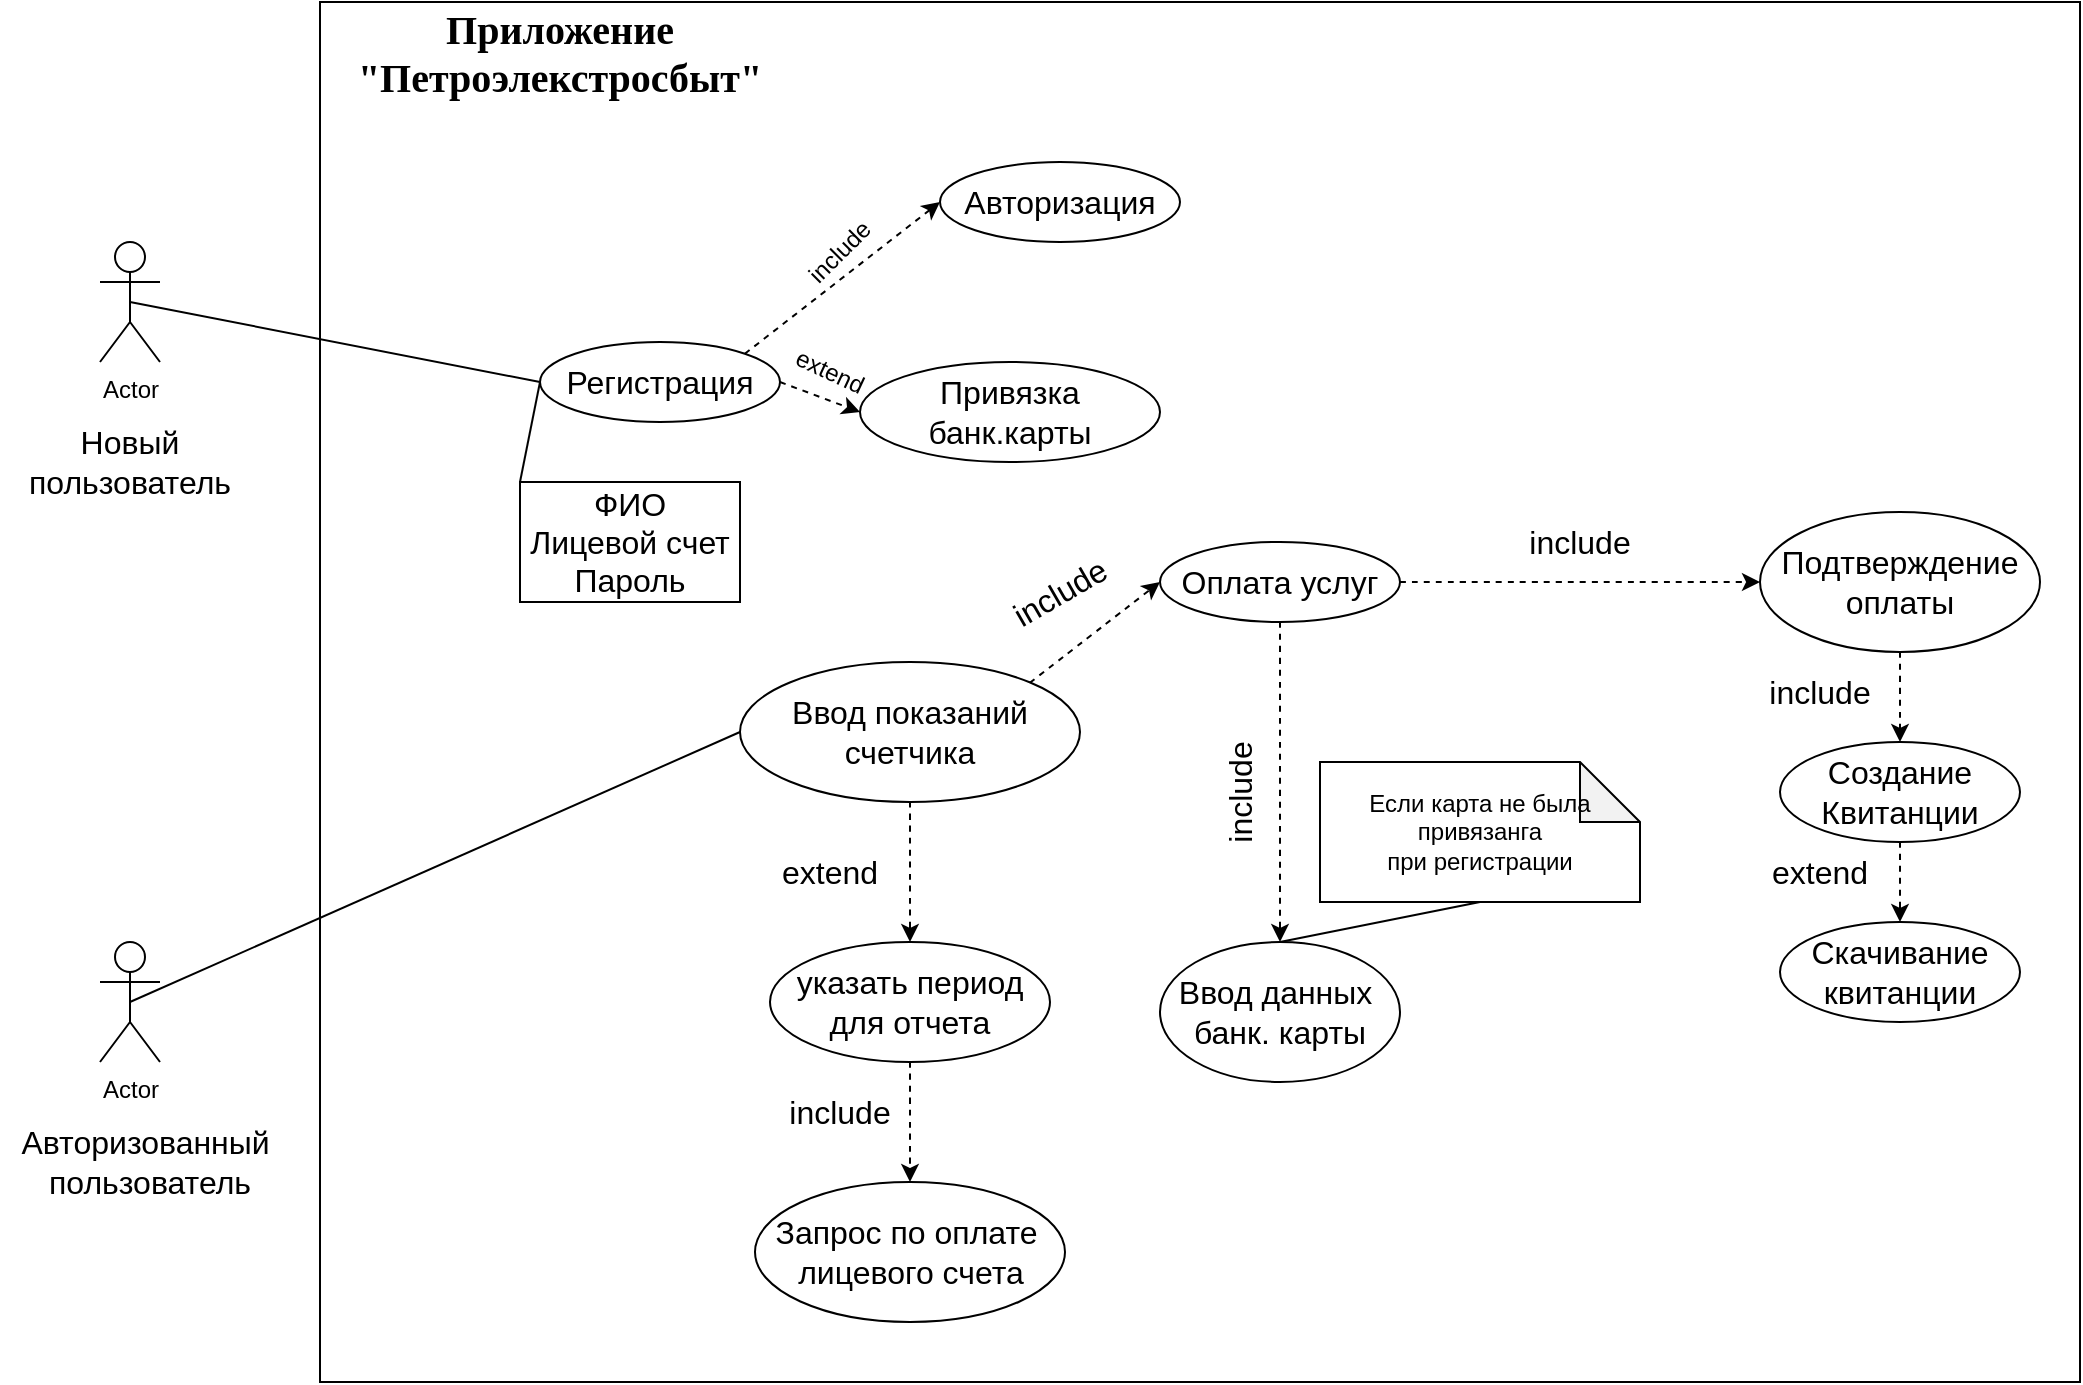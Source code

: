 <mxfile>
    <diagram id="qE55evyGQ_RHnYP9zdxh" name="Страница 1">
        <mxGraphModel dx="1049" dy="836" grid="1" gridSize="10" guides="1" tooltips="1" connect="1" arrows="1" fold="1" page="1" pageScale="1" pageWidth="1169" pageHeight="827" background="none" math="0" shadow="0">
            <root>
                <mxCell id="0"/>
                <mxCell id="1" parent="0"/>
                <mxCell id="mx6zC1J6zyPSWWnlc8Ze-1" value="Actor" style="shape=umlActor;verticalLabelPosition=bottom;verticalAlign=top;html=1;outlineConnect=0;rounded=0;" parent="1" vertex="1">
                    <mxGeometry x="60" y="180" width="30" height="60" as="geometry"/>
                </mxCell>
                <mxCell id="mx6zC1J6zyPSWWnlc8Ze-3" value="" style="rounded=0;whiteSpace=wrap;html=1;" parent="1" vertex="1">
                    <mxGeometry x="170" y="60" width="880" height="690" as="geometry"/>
                </mxCell>
                <mxCell id="mx6zC1J6zyPSWWnlc8Ze-4" value="Приложение &quot;Петроэлекстросбыт&quot;" style="text;html=1;strokeColor=none;fillColor=none;align=center;verticalAlign=middle;whiteSpace=wrap;rounded=0;hachureGap=4;fontFamily=Times New Roman;fontSize=20;fontStyle=1;" parent="1" vertex="1">
                    <mxGeometry x="180" y="60" width="220" height="50" as="geometry"/>
                </mxCell>
                <mxCell id="mx6zC1J6zyPSWWnlc8Ze-5" value="Регистрация" style="ellipse;whiteSpace=wrap;html=1;fontSize=16;" parent="1" vertex="1">
                    <mxGeometry x="280" y="230" width="120" height="40" as="geometry"/>
                </mxCell>
                <mxCell id="mx6zC1J6zyPSWWnlc8Ze-7" value="ФИО&lt;br&gt;Лицевой счет&lt;br&gt;Пароль" style="rounded=0;whiteSpace=wrap;html=1;fontSize=16;" parent="1" vertex="1">
                    <mxGeometry x="270" y="300" width="110" height="60" as="geometry"/>
                </mxCell>
                <mxCell id="mx6zC1J6zyPSWWnlc8Ze-8" value="" style="endArrow=none;html=1;rounded=0;fontSize=12;curved=1;exitX=0.5;exitY=0.5;exitDx=0;exitDy=0;exitPerimeter=0;entryX=0;entryY=0.5;entryDx=0;entryDy=0;" parent="1" source="mx6zC1J6zyPSWWnlc8Ze-1" target="mx6zC1J6zyPSWWnlc8Ze-5" edge="1">
                    <mxGeometry width="50" height="50" relative="1" as="geometry">
                        <mxPoint x="140" y="439" as="sourcePoint"/>
                        <mxPoint x="190" y="389" as="targetPoint"/>
                    </mxGeometry>
                </mxCell>
                <mxCell id="mx6zC1J6zyPSWWnlc8Ze-9" value="Actor" style="shape=umlActor;verticalLabelPosition=bottom;verticalAlign=top;html=1;outlineConnect=0;rounded=0;" parent="1" vertex="1">
                    <mxGeometry x="60" y="530" width="30" height="60" as="geometry"/>
                </mxCell>
                <mxCell id="mx6zC1J6zyPSWWnlc8Ze-11" value="" style="endArrow=none;html=1;rounded=0;fontSize=12;curved=1;exitX=0;exitY=0;exitDx=0;exitDy=0;entryX=0;entryY=0.5;entryDx=0;entryDy=0;" parent="1" source="mx6zC1J6zyPSWWnlc8Ze-7" target="mx6zC1J6zyPSWWnlc8Ze-5" edge="1">
                    <mxGeometry width="50" height="50" relative="1" as="geometry">
                        <mxPoint x="235" y="320" as="sourcePoint"/>
                        <mxPoint x="270" y="250" as="targetPoint"/>
                    </mxGeometry>
                </mxCell>
                <mxCell id="mx6zC1J6zyPSWWnlc8Ze-12" value="Авторизация" style="ellipse;whiteSpace=wrap;html=1;fontSize=16;" parent="1" vertex="1">
                    <mxGeometry x="480" y="140" width="120" height="40" as="geometry"/>
                </mxCell>
                <mxCell id="mx6zC1J6zyPSWWnlc8Ze-14" value="Новый&lt;br&gt;пользователь" style="text;html=1;strokeColor=none;fillColor=none;align=center;verticalAlign=middle;whiteSpace=wrap;rounded=0;fontSize=16;" parent="1" vertex="1">
                    <mxGeometry x="15" y="270" width="120" height="40" as="geometry"/>
                </mxCell>
                <mxCell id="mx6zC1J6zyPSWWnlc8Ze-15" value="Авторизованный&amp;nbsp;&lt;br&gt;пользователь" style="text;html=1;strokeColor=none;fillColor=none;align=center;verticalAlign=middle;whiteSpace=wrap;rounded=0;fontSize=16;" parent="1" vertex="1">
                    <mxGeometry x="10" y="620" width="150" height="40" as="geometry"/>
                </mxCell>
                <mxCell id="mx6zC1J6zyPSWWnlc8Ze-17" value="Ввод показаний счетчика" style="ellipse;whiteSpace=wrap;html=1;fontSize=16;" parent="1" vertex="1">
                    <mxGeometry x="380" y="390" width="170" height="70" as="geometry"/>
                </mxCell>
                <mxCell id="mx6zC1J6zyPSWWnlc8Ze-18" value="" style="endArrow=none;html=1;rounded=0;fontSize=12;curved=1;exitX=0.5;exitY=0.5;exitDx=0;exitDy=0;exitPerimeter=0;entryX=0;entryY=0.5;entryDx=0;entryDy=0;" parent="1" source="mx6zC1J6zyPSWWnlc8Ze-9" target="mx6zC1J6zyPSWWnlc8Ze-17" edge="1">
                    <mxGeometry width="50" height="50" relative="1" as="geometry">
                        <mxPoint x="500" y="440" as="sourcePoint"/>
                        <mxPoint x="550" y="390" as="targetPoint"/>
                    </mxGeometry>
                </mxCell>
                <mxCell id="mx6zC1J6zyPSWWnlc8Ze-19" value="Привязка банк.карты" style="ellipse;whiteSpace=wrap;html=1;fontSize=16;" parent="1" vertex="1">
                    <mxGeometry x="440" y="240" width="150" height="50" as="geometry"/>
                </mxCell>
                <mxCell id="mx6zC1J6zyPSWWnlc8Ze-26" value="" style="endArrow=classic;html=1;rounded=0;dashed=1;fontSize=12;curved=1;exitX=0.5;exitY=1;exitDx=0;exitDy=0;entryX=0.5;entryY=0;entryDx=0;entryDy=0;" parent="1" source="mx6zC1J6zyPSWWnlc8Ze-17" target="mx6zC1J6zyPSWWnlc8Ze-27" edge="1">
                    <mxGeometry width="50" height="50" relative="1" as="geometry">
                        <mxPoint x="500" y="430" as="sourcePoint"/>
                        <mxPoint x="550" y="380" as="targetPoint"/>
                    </mxGeometry>
                </mxCell>
                <mxCell id="mx6zC1J6zyPSWWnlc8Ze-27" value="указать период&lt;br&gt;для отчета" style="ellipse;whiteSpace=wrap;html=1;fontSize=16;" parent="1" vertex="1">
                    <mxGeometry x="395" y="530" width="140" height="60" as="geometry"/>
                </mxCell>
                <mxCell id="mx6zC1J6zyPSWWnlc8Ze-28" value="extend" style="text;html=1;strokeColor=none;fillColor=none;align=center;verticalAlign=middle;whiteSpace=wrap;rounded=0;fontSize=16;rotation=0;" parent="1" vertex="1">
                    <mxGeometry x="395" y="480" width="60" height="30" as="geometry"/>
                </mxCell>
                <mxCell id="mx6zC1J6zyPSWWnlc8Ze-29" value="Запрос по оплате&amp;nbsp;&lt;br&gt;лицевого счета" style="ellipse;whiteSpace=wrap;html=1;fontSize=16;" parent="1" vertex="1">
                    <mxGeometry x="387.5" y="650" width="155" height="70" as="geometry"/>
                </mxCell>
                <mxCell id="mx6zC1J6zyPSWWnlc8Ze-30" value="" style="endArrow=classic;html=1;rounded=0;dashed=1;fontSize=12;curved=1;exitX=0.5;exitY=1;exitDx=0;exitDy=0;entryX=0.5;entryY=0;entryDx=0;entryDy=0;" parent="1" source="mx6zC1J6zyPSWWnlc8Ze-27" target="mx6zC1J6zyPSWWnlc8Ze-29" edge="1">
                    <mxGeometry width="50" height="50" relative="1" as="geometry">
                        <mxPoint x="475" y="470" as="sourcePoint"/>
                        <mxPoint x="475" y="540" as="targetPoint"/>
                    </mxGeometry>
                </mxCell>
                <mxCell id="mx6zC1J6zyPSWWnlc8Ze-31" value="include" style="text;html=1;strokeColor=none;fillColor=none;align=center;verticalAlign=middle;whiteSpace=wrap;rounded=0;fontSize=16;rotation=0;" parent="1" vertex="1">
                    <mxGeometry x="400" y="600" width="60" height="30" as="geometry"/>
                </mxCell>
                <mxCell id="mx6zC1J6zyPSWWnlc8Ze-32" value="Оплата услуг" style="ellipse;whiteSpace=wrap;html=1;fontSize=16;" parent="1" vertex="1">
                    <mxGeometry x="590" y="330" width="120" height="40" as="geometry"/>
                </mxCell>
                <mxCell id="mx6zC1J6zyPSWWnlc8Ze-33" value="" style="endArrow=classic;html=1;rounded=0;dashed=1;fontSize=12;curved=1;exitX=1;exitY=0;exitDx=0;exitDy=0;entryX=0;entryY=0.5;entryDx=0;entryDy=0;" parent="1" source="mx6zC1J6zyPSWWnlc8Ze-17" target="mx6zC1J6zyPSWWnlc8Ze-32" edge="1">
                    <mxGeometry width="50" height="50" relative="1" as="geometry">
                        <mxPoint x="500" y="420" as="sourcePoint"/>
                        <mxPoint x="550" y="370" as="targetPoint"/>
                    </mxGeometry>
                </mxCell>
                <mxCell id="mx6zC1J6zyPSWWnlc8Ze-34" value="include" style="text;html=1;strokeColor=none;fillColor=none;align=center;verticalAlign=middle;whiteSpace=wrap;rounded=0;fontSize=16;rotation=-30;" parent="1" vertex="1">
                    <mxGeometry x="510" y="340" width="60" height="30" as="geometry"/>
                </mxCell>
                <mxCell id="mx6zC1J6zyPSWWnlc8Ze-35" value="Ввод данных&amp;nbsp;&lt;br&gt;банк. карты" style="ellipse;whiteSpace=wrap;html=1;fontSize=16;" parent="1" vertex="1">
                    <mxGeometry x="590" y="530" width="120" height="70" as="geometry"/>
                </mxCell>
                <mxCell id="mx6zC1J6zyPSWWnlc8Ze-36" value="" style="endArrow=classic;html=1;rounded=0;dashed=1;fontSize=12;curved=1;exitX=0.5;exitY=1;exitDx=0;exitDy=0;entryX=0.5;entryY=0;entryDx=0;entryDy=0;endFill=1;" parent="1" source="mx6zC1J6zyPSWWnlc8Ze-32" target="mx6zC1J6zyPSWWnlc8Ze-35" edge="1">
                    <mxGeometry width="50" height="50" relative="1" as="geometry">
                        <mxPoint x="535.764" y="410.526" as="sourcePoint"/>
                        <mxPoint x="600" y="360" as="targetPoint"/>
                    </mxGeometry>
                </mxCell>
                <mxCell id="mx6zC1J6zyPSWWnlc8Ze-37" value="include" style="text;html=1;strokeColor=none;fillColor=none;align=center;verticalAlign=middle;whiteSpace=wrap;rounded=0;fontSize=16;rotation=-90;" parent="1" vertex="1">
                    <mxGeometry x="600" y="440" width="60" height="30" as="geometry"/>
                </mxCell>
                <mxCell id="mx6zC1J6zyPSWWnlc8Ze-38" value="Подтверждение&lt;br&gt;оплаты" style="ellipse;whiteSpace=wrap;html=1;fontSize=16;" parent="1" vertex="1">
                    <mxGeometry x="890" y="315" width="140" height="70" as="geometry"/>
                </mxCell>
                <mxCell id="mx6zC1J6zyPSWWnlc8Ze-39" value="" style="endArrow=classic;html=1;rounded=0;dashed=1;fontSize=12;curved=1;exitX=1;exitY=0.5;exitDx=0;exitDy=0;entryX=0;entryY=0.5;entryDx=0;entryDy=0;" parent="1" source="mx6zC1J6zyPSWWnlc8Ze-32" target="mx6zC1J6zyPSWWnlc8Ze-38" edge="1">
                    <mxGeometry width="50" height="50" relative="1" as="geometry">
                        <mxPoint x="500" y="400" as="sourcePoint"/>
                        <mxPoint x="550" y="350" as="targetPoint"/>
                    </mxGeometry>
                </mxCell>
                <mxCell id="mx6zC1J6zyPSWWnlc8Ze-40" value="include" style="text;html=1;strokeColor=none;fillColor=none;align=center;verticalAlign=middle;whiteSpace=wrap;rounded=0;fontSize=16;rotation=0;" parent="1" vertex="1">
                    <mxGeometry x="770" y="315" width="60" height="30" as="geometry"/>
                </mxCell>
                <mxCell id="mx6zC1J6zyPSWWnlc8Ze-41" value="Создание&lt;br&gt;Квитанции" style="ellipse;whiteSpace=wrap;html=1;fontSize=16;" parent="1" vertex="1">
                    <mxGeometry x="900" y="430" width="120" height="50" as="geometry"/>
                </mxCell>
                <mxCell id="mx6zC1J6zyPSWWnlc8Ze-42" value="" style="endArrow=classic;html=1;rounded=0;dashed=1;fontSize=12;curved=1;exitX=0.5;exitY=1;exitDx=0;exitDy=0;entryX=0.5;entryY=0;entryDx=0;entryDy=0;" parent="1" source="mx6zC1J6zyPSWWnlc8Ze-38" target="mx6zC1J6zyPSWWnlc8Ze-41" edge="1">
                    <mxGeometry width="50" height="50" relative="1" as="geometry">
                        <mxPoint x="500" y="390" as="sourcePoint"/>
                        <mxPoint x="550" y="340" as="targetPoint"/>
                    </mxGeometry>
                </mxCell>
                <mxCell id="mx6zC1J6zyPSWWnlc8Ze-44" value="include" style="text;html=1;strokeColor=none;fillColor=none;align=center;verticalAlign=middle;whiteSpace=wrap;rounded=0;fontSize=16;rotation=0;" parent="1" vertex="1">
                    <mxGeometry x="890" y="390" width="60" height="30" as="geometry"/>
                </mxCell>
                <mxCell id="mx6zC1J6zyPSWWnlc8Ze-45" value="Скачивание&lt;br&gt;квитанции" style="ellipse;whiteSpace=wrap;html=1;fontSize=16;" parent="1" vertex="1">
                    <mxGeometry x="900" y="520" width="120" height="50" as="geometry"/>
                </mxCell>
                <mxCell id="mx6zC1J6zyPSWWnlc8Ze-46" value="" style="endArrow=classic;html=1;rounded=0;dashed=1;fontSize=12;curved=1;exitX=0.5;exitY=1;exitDx=0;exitDy=0;entryX=0.5;entryY=0;entryDx=0;entryDy=0;" parent="1" source="mx6zC1J6zyPSWWnlc8Ze-41" target="mx6zC1J6zyPSWWnlc8Ze-45" edge="1">
                    <mxGeometry width="50" height="50" relative="1" as="geometry">
                        <mxPoint x="860" y="395" as="sourcePoint"/>
                        <mxPoint x="860" y="440" as="targetPoint"/>
                    </mxGeometry>
                </mxCell>
                <mxCell id="mx6zC1J6zyPSWWnlc8Ze-47" value="extend" style="text;html=1;strokeColor=none;fillColor=none;align=center;verticalAlign=middle;whiteSpace=wrap;rounded=0;fontSize=16;rotation=0;" parent="1" vertex="1">
                    <mxGeometry x="890" y="480" width="60" height="30" as="geometry"/>
                </mxCell>
                <mxCell id="eztsaxHPXERKyohjWjVH-1" value="" style="endArrow=classic;html=1;rounded=0;exitX=1;exitY=0.5;exitDx=0;exitDy=0;entryX=0;entryY=0.5;entryDx=0;entryDy=0;dashed=1;" parent="1" source="mx6zC1J6zyPSWWnlc8Ze-5" target="mx6zC1J6zyPSWWnlc8Ze-19" edge="1">
                    <mxGeometry width="50" height="50" relative="1" as="geometry">
                        <mxPoint x="320" y="310" as="sourcePoint"/>
                        <mxPoint x="370" y="260" as="targetPoint"/>
                    </mxGeometry>
                </mxCell>
                <mxCell id="eztsaxHPXERKyohjWjVH-3" value="extend" style="text;html=1;strokeColor=none;fillColor=none;align=center;verticalAlign=middle;whiteSpace=wrap;rounded=0;rotation=25;" parent="1" vertex="1">
                    <mxGeometry x="395" y="230" width="60" height="30" as="geometry"/>
                </mxCell>
                <mxCell id="eztsaxHPXERKyohjWjVH-4" value="" style="endArrow=classic;html=1;rounded=0;dashed=1;exitX=1;exitY=0;exitDx=0;exitDy=0;entryX=0;entryY=0.5;entryDx=0;entryDy=0;" parent="1" source="mx6zC1J6zyPSWWnlc8Ze-5" target="mx6zC1J6zyPSWWnlc8Ze-12" edge="1">
                    <mxGeometry width="50" height="50" relative="1" as="geometry">
                        <mxPoint x="330" y="340" as="sourcePoint"/>
                        <mxPoint x="380" y="290" as="targetPoint"/>
                    </mxGeometry>
                </mxCell>
                <mxCell id="eztsaxHPXERKyohjWjVH-5" value="include" style="text;html=1;strokeColor=none;fillColor=none;align=center;verticalAlign=middle;whiteSpace=wrap;rounded=0;rotation=-45;" parent="1" vertex="1">
                    <mxGeometry x="400" y="170" width="60" height="30" as="geometry"/>
                </mxCell>
                <mxCell id="eztsaxHPXERKyohjWjVH-7" value="Если карта не была привязанга&lt;br&gt;при регистрации" style="shape=note;whiteSpace=wrap;html=1;backgroundOutline=1;darkOpacity=0.05;" parent="1" vertex="1">
                    <mxGeometry x="670" y="440" width="160" height="70" as="geometry"/>
                </mxCell>
                <mxCell id="eztsaxHPXERKyohjWjVH-8" value="" style="endArrow=none;html=1;rounded=0;entryX=0.5;entryY=1;entryDx=0;entryDy=0;entryPerimeter=0;exitX=0.5;exitY=0;exitDx=0;exitDy=0;" parent="1" source="mx6zC1J6zyPSWWnlc8Ze-35" target="eztsaxHPXERKyohjWjVH-7" edge="1">
                    <mxGeometry width="50" height="50" relative="1" as="geometry">
                        <mxPoint x="600" y="540" as="sourcePoint"/>
                        <mxPoint x="650" y="490" as="targetPoint"/>
                    </mxGeometry>
                </mxCell>
            </root>
        </mxGraphModel>
    </diagram>
</mxfile>